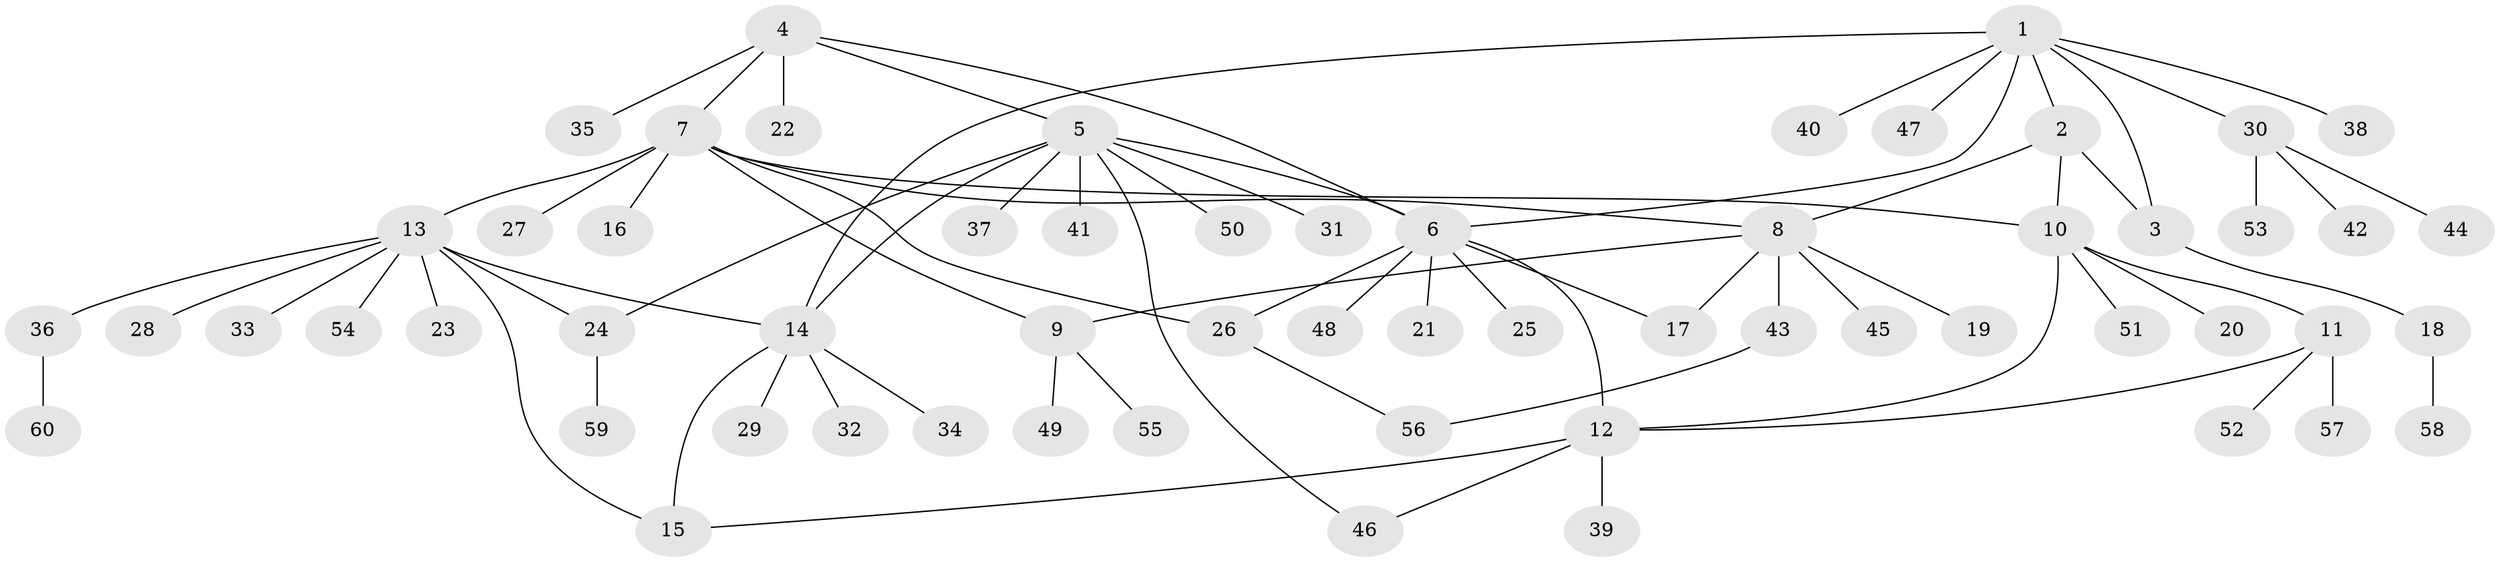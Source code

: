 // coarse degree distribution, {5: 0.3157894736842105, 4: 0.21052631578947367, 3: 0.10526315789473684, 6: 0.05263157894736842, 2: 0.10526315789473684, 1: 0.21052631578947367}
// Generated by graph-tools (version 1.1) at 2025/52/03/04/25 22:52:42]
// undirected, 60 vertices, 75 edges
graph export_dot {
  node [color=gray90,style=filled];
  1;
  2;
  3;
  4;
  5;
  6;
  7;
  8;
  9;
  10;
  11;
  12;
  13;
  14;
  15;
  16;
  17;
  18;
  19;
  20;
  21;
  22;
  23;
  24;
  25;
  26;
  27;
  28;
  29;
  30;
  31;
  32;
  33;
  34;
  35;
  36;
  37;
  38;
  39;
  40;
  41;
  42;
  43;
  44;
  45;
  46;
  47;
  48;
  49;
  50;
  51;
  52;
  53;
  54;
  55;
  56;
  57;
  58;
  59;
  60;
  1 -- 2;
  1 -- 3;
  1 -- 6;
  1 -- 14;
  1 -- 30;
  1 -- 38;
  1 -- 40;
  1 -- 47;
  2 -- 3;
  2 -- 8;
  2 -- 10;
  3 -- 18;
  4 -- 5;
  4 -- 6;
  4 -- 7;
  4 -- 22;
  4 -- 35;
  5 -- 6;
  5 -- 14;
  5 -- 24;
  5 -- 31;
  5 -- 37;
  5 -- 41;
  5 -- 46;
  5 -- 50;
  6 -- 12;
  6 -- 17;
  6 -- 21;
  6 -- 25;
  6 -- 26;
  6 -- 48;
  7 -- 8;
  7 -- 9;
  7 -- 10;
  7 -- 13;
  7 -- 16;
  7 -- 26;
  7 -- 27;
  8 -- 9;
  8 -- 17;
  8 -- 19;
  8 -- 43;
  8 -- 45;
  9 -- 49;
  9 -- 55;
  10 -- 11;
  10 -- 12;
  10 -- 20;
  10 -- 51;
  11 -- 12;
  11 -- 52;
  11 -- 57;
  12 -- 15;
  12 -- 39;
  12 -- 46;
  13 -- 14;
  13 -- 15;
  13 -- 23;
  13 -- 24;
  13 -- 28;
  13 -- 33;
  13 -- 36;
  13 -- 54;
  14 -- 15;
  14 -- 29;
  14 -- 32;
  14 -- 34;
  18 -- 58;
  24 -- 59;
  26 -- 56;
  30 -- 42;
  30 -- 44;
  30 -- 53;
  36 -- 60;
  43 -- 56;
}
